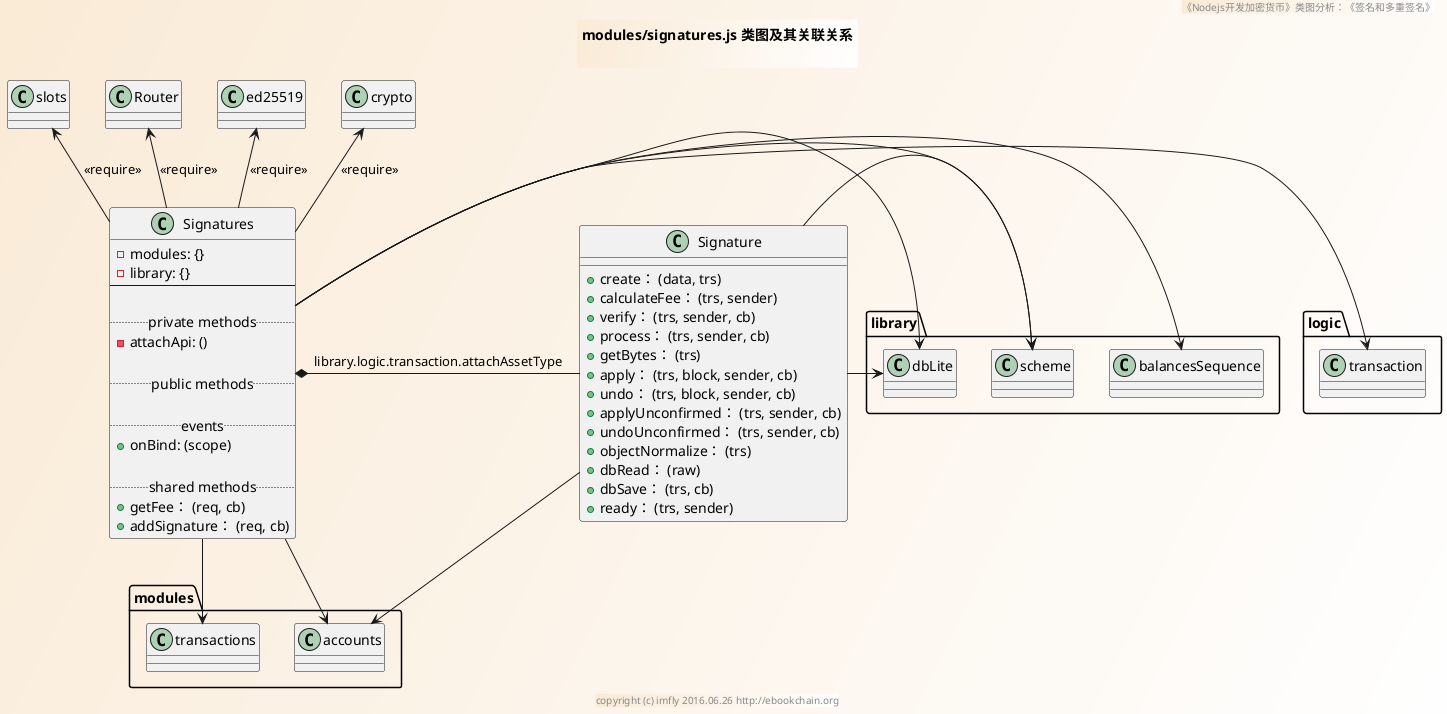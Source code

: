 @startuml ../../../styles/images/modules/signatures/signatures-class.png
skinparam BorderColor #blue\9932CC
skinparam backgroundcolor AntiqueWhite/white

title
modules/signatures.js 类图及其关联关系

end title
footer copyright (c) imfly 2016.06.26 http://ebookchain.org
header 《Nodejs开发加密货币》类图分析：《签名和多重签名》

' modules/signatures.js
Class Signatures {
  - modules: {}
  - library: {}
  --

  .. private methods ..
  -attachApi: ()

  .. public methods ..

  .. events ..
  + onBind: (scope)

  .. shared methods..
  + getFee： (req, cb)
  + addSignature： (req, cb)
}

Class Signature{
  + create： (data, trs)
  + calculateFee： (trs, sender)
  + verify： (trs, sender, cb)
  + process： (trs, sender, cb)
  + getBytes： (trs)
  + apply： (trs, block, sender, cb)
  + undo： (trs, block, sender, cb)
  + applyUnconfirmed： (trs, sender, cb)
  + undoUnconfirmed： (trs, sender, cb)
  + objectNormalize： (trs)
  + dbRead： (raw)
  + dbSave： (trs, cb)
  + ready： (trs, sender)
}

' Signature内部类

' relationship
Signatures -up-> crypto: <<require>>
Signatures -up-> ed25519: <<require>>
Signatures -up-> Router: <<require>>
Signatures -up-> slots: <<require>>

Signatures -left-> library.balancesSequence
Signatures -left-> library.scheme
Signatures -left-> library.dbLite
Signatures -right-> logic.transaction
Signatures -down-> modules.accounts
Signatures -down-> modules.transactions

Signature -left-> library.scheme
Signature -left-> library.dbLite
Signature -down-> modules.accounts

Signatures *-right- Signature:library.logic.transaction.attachAssetType
@enduml
